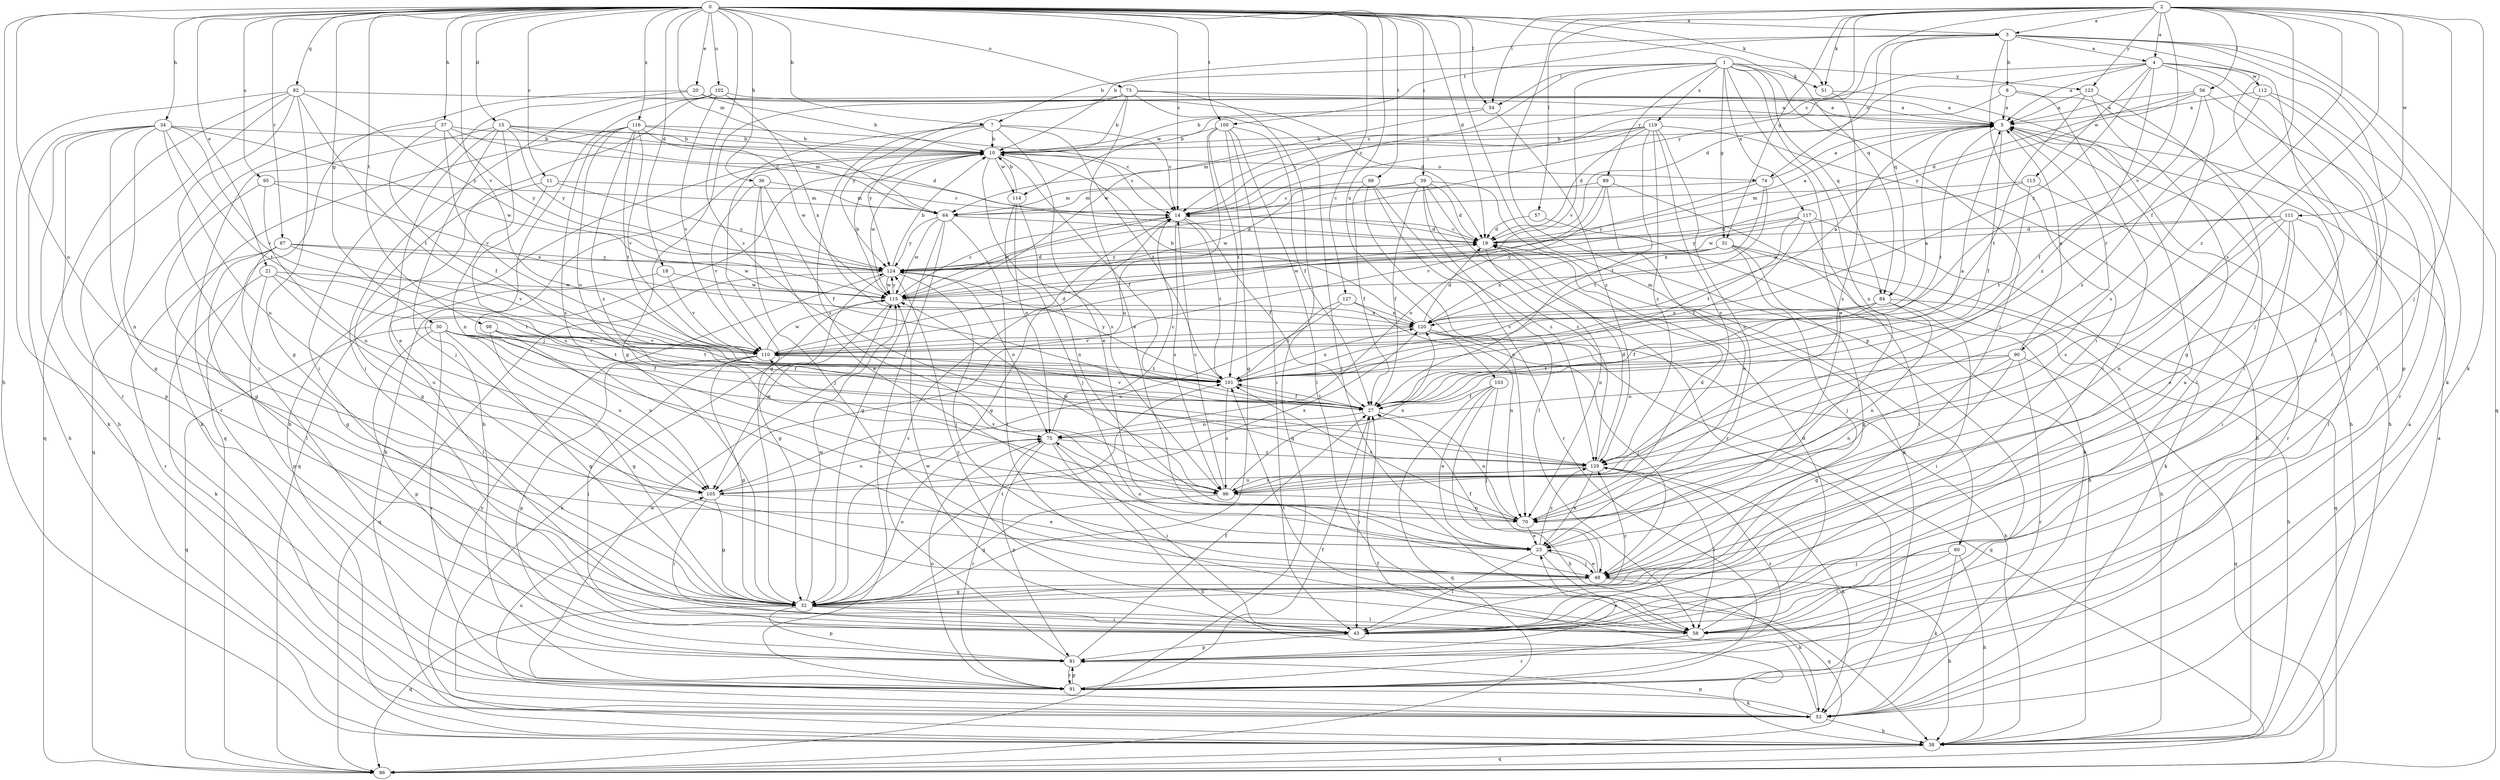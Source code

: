 strict digraph  {
0;
1;
2;
3;
4;
5;
7;
8;
10;
11;
14;
15;
18;
19;
20;
21;
23;
27;
30;
31;
32;
34;
36;
37;
38;
39;
43;
48;
51;
53;
54;
56;
57;
58;
60;
64;
70;
73;
74;
75;
81;
82;
84;
86;
87;
89;
90;
91;
95;
96;
98;
99;
100;
101;
102;
103;
105;
110;
111;
112;
113;
114;
115;
116;
117;
119;
120;
123;
124;
127;
129;
0 -> 3  [label=a];
0 -> 7  [label=b];
0 -> 11  [label=c];
0 -> 14  [label=c];
0 -> 15  [label=d];
0 -> 18  [label=d];
0 -> 19  [label=d];
0 -> 20  [label=e];
0 -> 21  [label=e];
0 -> 30  [label=g];
0 -> 34  [label=h];
0 -> 36  [label=h];
0 -> 37  [label=h];
0 -> 38  [label=h];
0 -> 39  [label=i];
0 -> 51  [label=k];
0 -> 54  [label=l];
0 -> 60  [label=m];
0 -> 64  [label=m];
0 -> 73  [label=o];
0 -> 82  [label=q];
0 -> 84  [label=q];
0 -> 87  [label=r];
0 -> 95  [label=s];
0 -> 98  [label=t];
0 -> 99  [label=t];
0 -> 100  [label=t];
0 -> 102  [label=u];
0 -> 103  [label=u];
0 -> 105  [label=u];
0 -> 110  [label=v];
0 -> 116  [label=x];
0 -> 127  [label=z];
0 -> 129  [label=z];
1 -> 7  [label=b];
1 -> 14  [label=c];
1 -> 23  [label=e];
1 -> 31  [label=g];
1 -> 48  [label=j];
1 -> 51  [label=k];
1 -> 54  [label=l];
1 -> 70  [label=n];
1 -> 84  [label=q];
1 -> 89  [label=r];
1 -> 110  [label=v];
1 -> 117  [label=x];
1 -> 119  [label=x];
1 -> 123  [label=y];
2 -> 3  [label=a];
2 -> 4  [label=a];
2 -> 14  [label=c];
2 -> 27  [label=f];
2 -> 31  [label=g];
2 -> 48  [label=j];
2 -> 51  [label=k];
2 -> 53  [label=k];
2 -> 54  [label=l];
2 -> 56  [label=l];
2 -> 57  [label=l];
2 -> 81  [label=p];
2 -> 96  [label=s];
2 -> 110  [label=v];
2 -> 111  [label=w];
2 -> 123  [label=y];
2 -> 124  [label=y];
2 -> 129  [label=z];
3 -> 4  [label=a];
3 -> 8  [label=b];
3 -> 10  [label=b];
3 -> 43  [label=i];
3 -> 48  [label=j];
3 -> 53  [label=k];
3 -> 58  [label=l];
3 -> 74  [label=o];
3 -> 84  [label=q];
3 -> 86  [label=q];
3 -> 100  [label=t];
4 -> 5  [label=a];
4 -> 14  [label=c];
4 -> 19  [label=d];
4 -> 43  [label=i];
4 -> 48  [label=j];
4 -> 81  [label=p];
4 -> 112  [label=w];
4 -> 113  [label=w];
4 -> 120  [label=x];
4 -> 129  [label=z];
5 -> 10  [label=b];
5 -> 27  [label=f];
5 -> 58  [label=l];
5 -> 90  [label=r];
5 -> 101  [label=t];
7 -> 10  [label=b];
7 -> 14  [label=c];
7 -> 23  [label=e];
7 -> 32  [label=g];
7 -> 96  [label=s];
7 -> 101  [label=t];
7 -> 124  [label=y];
8 -> 5  [label=a];
8 -> 38  [label=h];
8 -> 43  [label=i];
8 -> 114  [label=w];
10 -> 14  [label=c];
10 -> 27  [label=f];
10 -> 74  [label=o];
10 -> 86  [label=q];
10 -> 96  [label=s];
10 -> 114  [label=w];
10 -> 115  [label=w];
11 -> 14  [label=c];
11 -> 32  [label=g];
11 -> 96  [label=s];
11 -> 124  [label=y];
14 -> 19  [label=d];
14 -> 27  [label=f];
14 -> 32  [label=g];
14 -> 96  [label=s];
14 -> 101  [label=t];
14 -> 115  [label=w];
15 -> 10  [label=b];
15 -> 19  [label=d];
15 -> 23  [label=e];
15 -> 48  [label=j];
15 -> 64  [label=m];
15 -> 70  [label=n];
15 -> 91  [label=r];
15 -> 124  [label=y];
18 -> 58  [label=l];
18 -> 110  [label=v];
18 -> 115  [label=w];
19 -> 5  [label=a];
19 -> 14  [label=c];
19 -> 70  [label=n];
19 -> 124  [label=y];
20 -> 5  [label=a];
20 -> 10  [label=b];
20 -> 19  [label=d];
20 -> 43  [label=i];
20 -> 86  [label=q];
21 -> 53  [label=k];
21 -> 81  [label=p];
21 -> 101  [label=t];
21 -> 105  [label=u];
21 -> 115  [label=w];
23 -> 43  [label=i];
23 -> 48  [label=j];
23 -> 75  [label=o];
23 -> 86  [label=q];
23 -> 129  [label=z];
27 -> 5  [label=a];
27 -> 43  [label=i];
27 -> 70  [label=n];
27 -> 75  [label=o];
27 -> 101  [label=t];
27 -> 110  [label=v];
30 -> 27  [label=f];
30 -> 32  [label=g];
30 -> 81  [label=p];
30 -> 86  [label=q];
30 -> 91  [label=r];
30 -> 101  [label=t];
30 -> 105  [label=u];
30 -> 110  [label=v];
30 -> 129  [label=z];
31 -> 32  [label=g];
31 -> 38  [label=h];
31 -> 48  [label=j];
31 -> 86  [label=q];
31 -> 115  [label=w];
31 -> 120  [label=x];
31 -> 124  [label=y];
32 -> 43  [label=i];
32 -> 58  [label=l];
32 -> 75  [label=o];
32 -> 81  [label=p];
32 -> 86  [label=q];
32 -> 101  [label=t];
32 -> 115  [label=w];
32 -> 129  [label=z];
34 -> 10  [label=b];
34 -> 32  [label=g];
34 -> 38  [label=h];
34 -> 53  [label=k];
34 -> 70  [label=n];
34 -> 81  [label=p];
34 -> 101  [label=t];
34 -> 105  [label=u];
34 -> 110  [label=v];
34 -> 115  [label=w];
36 -> 23  [label=e];
36 -> 27  [label=f];
36 -> 48  [label=j];
36 -> 64  [label=m];
36 -> 110  [label=v];
37 -> 10  [label=b];
37 -> 14  [label=c];
37 -> 27  [label=f];
37 -> 86  [label=q];
37 -> 110  [label=v];
37 -> 124  [label=y];
38 -> 5  [label=a];
38 -> 10  [label=b];
38 -> 86  [label=q];
38 -> 124  [label=y];
39 -> 19  [label=d];
39 -> 27  [label=f];
39 -> 53  [label=k];
39 -> 58  [label=l];
39 -> 64  [label=m];
39 -> 91  [label=r];
39 -> 115  [label=w];
39 -> 129  [label=z];
43 -> 5  [label=a];
43 -> 81  [label=p];
43 -> 115  [label=w];
48 -> 23  [label=e];
48 -> 27  [label=f];
48 -> 32  [label=g];
48 -> 38  [label=h];
48 -> 53  [label=k];
51 -> 38  [label=h];
51 -> 96  [label=s];
53 -> 5  [label=a];
53 -> 27  [label=f];
53 -> 38  [label=h];
53 -> 81  [label=p];
53 -> 105  [label=u];
53 -> 115  [label=w];
54 -> 10  [label=b];
54 -> 115  [label=w];
54 -> 129  [label=z];
56 -> 5  [label=a];
56 -> 19  [label=d];
56 -> 27  [label=f];
56 -> 43  [label=i];
56 -> 96  [label=s];
56 -> 124  [label=y];
57 -> 19  [label=d];
57 -> 38  [label=h];
58 -> 19  [label=d];
58 -> 91  [label=r];
58 -> 101  [label=t];
58 -> 124  [label=y];
60 -> 38  [label=h];
60 -> 48  [label=j];
60 -> 53  [label=k];
60 -> 58  [label=l];
64 -> 19  [label=d];
64 -> 32  [label=g];
64 -> 58  [label=l];
64 -> 91  [label=r];
64 -> 115  [label=w];
64 -> 124  [label=y];
70 -> 19  [label=d];
70 -> 23  [label=e];
70 -> 101  [label=t];
73 -> 5  [label=a];
73 -> 10  [label=b];
73 -> 23  [label=e];
73 -> 32  [label=g];
73 -> 58  [label=l];
73 -> 86  [label=q];
73 -> 124  [label=y];
74 -> 5  [label=a];
74 -> 14  [label=c];
74 -> 101  [label=t];
74 -> 120  [label=x];
74 -> 124  [label=y];
75 -> 14  [label=c];
75 -> 38  [label=h];
75 -> 43  [label=i];
75 -> 81  [label=p];
75 -> 91  [label=r];
75 -> 129  [label=z];
81 -> 14  [label=c];
81 -> 23  [label=e];
81 -> 27  [label=f];
81 -> 91  [label=r];
81 -> 129  [label=z];
82 -> 5  [label=a];
82 -> 32  [label=g];
82 -> 38  [label=h];
82 -> 43  [label=i];
82 -> 86  [label=q];
82 -> 91  [label=r];
82 -> 101  [label=t];
82 -> 124  [label=y];
84 -> 27  [label=f];
84 -> 38  [label=h];
84 -> 43  [label=i];
84 -> 70  [label=n];
84 -> 110  [label=v];
84 -> 120  [label=x];
87 -> 32  [label=g];
87 -> 58  [label=l];
87 -> 91  [label=r];
87 -> 110  [label=v];
87 -> 115  [label=w];
87 -> 124  [label=y];
89 -> 23  [label=e];
89 -> 53  [label=k];
89 -> 64  [label=m];
89 -> 75  [label=o];
89 -> 110  [label=v];
90 -> 5  [label=a];
90 -> 32  [label=g];
90 -> 70  [label=n];
90 -> 75  [label=o];
90 -> 86  [label=q];
90 -> 91  [label=r];
90 -> 101  [label=t];
91 -> 10  [label=b];
91 -> 27  [label=f];
91 -> 53  [label=k];
91 -> 75  [label=o];
91 -> 81  [label=p];
95 -> 32  [label=g];
95 -> 64  [label=m];
95 -> 105  [label=u];
95 -> 120  [label=x];
96 -> 14  [label=c];
96 -> 32  [label=g];
96 -> 70  [label=n];
96 -> 110  [label=v];
96 -> 115  [label=w];
96 -> 120  [label=x];
98 -> 27  [label=f];
98 -> 32  [label=g];
98 -> 101  [label=t];
98 -> 105  [label=u];
98 -> 110  [label=v];
99 -> 14  [label=c];
99 -> 27  [label=f];
99 -> 70  [label=n];
99 -> 91  [label=r];
99 -> 129  [label=z];
100 -> 10  [label=b];
100 -> 27  [label=f];
100 -> 32  [label=g];
100 -> 43  [label=i];
100 -> 58  [label=l];
100 -> 101  [label=t];
100 -> 105  [label=u];
101 -> 27  [label=f];
101 -> 96  [label=s];
101 -> 120  [label=x];
101 -> 124  [label=y];
102 -> 5  [label=a];
102 -> 38  [label=h];
102 -> 43  [label=i];
102 -> 48  [label=j];
102 -> 110  [label=v];
102 -> 120  [label=x];
103 -> 23  [label=e];
103 -> 27  [label=f];
103 -> 38  [label=h];
103 -> 48  [label=j];
103 -> 86  [label=q];
105 -> 23  [label=e];
105 -> 32  [label=g];
105 -> 43  [label=i];
105 -> 75  [label=o];
105 -> 120  [label=x];
110 -> 5  [label=a];
110 -> 19  [label=d];
110 -> 32  [label=g];
110 -> 43  [label=i];
110 -> 81  [label=p];
110 -> 101  [label=t];
110 -> 115  [label=w];
111 -> 19  [label=d];
111 -> 23  [label=e];
111 -> 43  [label=i];
111 -> 58  [label=l];
111 -> 70  [label=n];
111 -> 96  [label=s];
111 -> 115  [label=w];
112 -> 5  [label=a];
112 -> 58  [label=l];
112 -> 91  [label=r];
112 -> 129  [label=z];
113 -> 64  [label=m];
113 -> 91  [label=r];
113 -> 101  [label=t];
113 -> 115  [label=w];
114 -> 10  [label=b];
114 -> 48  [label=j];
114 -> 70  [label=n];
114 -> 75  [label=o];
115 -> 10  [label=b];
115 -> 14  [label=c];
115 -> 53  [label=k];
115 -> 105  [label=u];
115 -> 120  [label=x];
115 -> 124  [label=y];
116 -> 10  [label=b];
116 -> 14  [label=c];
116 -> 53  [label=k];
116 -> 75  [label=o];
116 -> 96  [label=s];
116 -> 101  [label=t];
116 -> 110  [label=v];
116 -> 115  [label=w];
116 -> 129  [label=z];
117 -> 19  [label=d];
117 -> 27  [label=f];
117 -> 43  [label=i];
117 -> 53  [label=k];
117 -> 101  [label=t];
117 -> 124  [label=y];
119 -> 10  [label=b];
119 -> 14  [label=c];
119 -> 19  [label=d];
119 -> 27  [label=f];
119 -> 38  [label=h];
119 -> 64  [label=m];
119 -> 70  [label=n];
119 -> 96  [label=s];
119 -> 129  [label=z];
120 -> 5  [label=a];
120 -> 10  [label=b];
120 -> 19  [label=d];
120 -> 38  [label=h];
120 -> 48  [label=j];
120 -> 86  [label=q];
120 -> 110  [label=v];
123 -> 5  [label=a];
123 -> 32  [label=g];
123 -> 43  [label=i];
123 -> 101  [label=t];
124 -> 10  [label=b];
124 -> 19  [label=d];
124 -> 32  [label=g];
124 -> 48  [label=j];
124 -> 75  [label=o];
124 -> 86  [label=q];
124 -> 115  [label=w];
127 -> 70  [label=n];
127 -> 101  [label=t];
127 -> 105  [label=u];
127 -> 120  [label=x];
129 -> 19  [label=d];
129 -> 23  [label=e];
129 -> 53  [label=k];
129 -> 58  [label=l];
129 -> 96  [label=s];
129 -> 105  [label=u];
}
